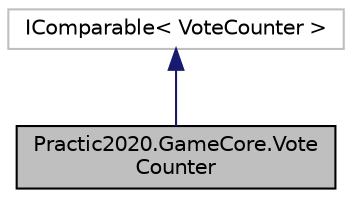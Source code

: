 digraph "Practic2020.GameCore.VoteCounter"
{
 // LATEX_PDF_SIZE
  edge [fontname="Helvetica",fontsize="10",labelfontname="Helvetica",labelfontsize="10"];
  node [fontname="Helvetica",fontsize="10",shape=record];
  Node1 [label="Practic2020.GameCore.Vote\lCounter",height=0.2,width=0.4,color="black", fillcolor="grey75", style="filled", fontcolor="black",tooltip="класс счётчик - считает количество голосов отданых за каждую роль."];
  Node2 -> Node1 [dir="back",color="midnightblue",fontsize="10",style="solid",fontname="Helvetica"];
  Node2 [label="IComparable\< VoteCounter \>",height=0.2,width=0.4,color="grey75", fillcolor="white", style="filled",tooltip=" "];
}
